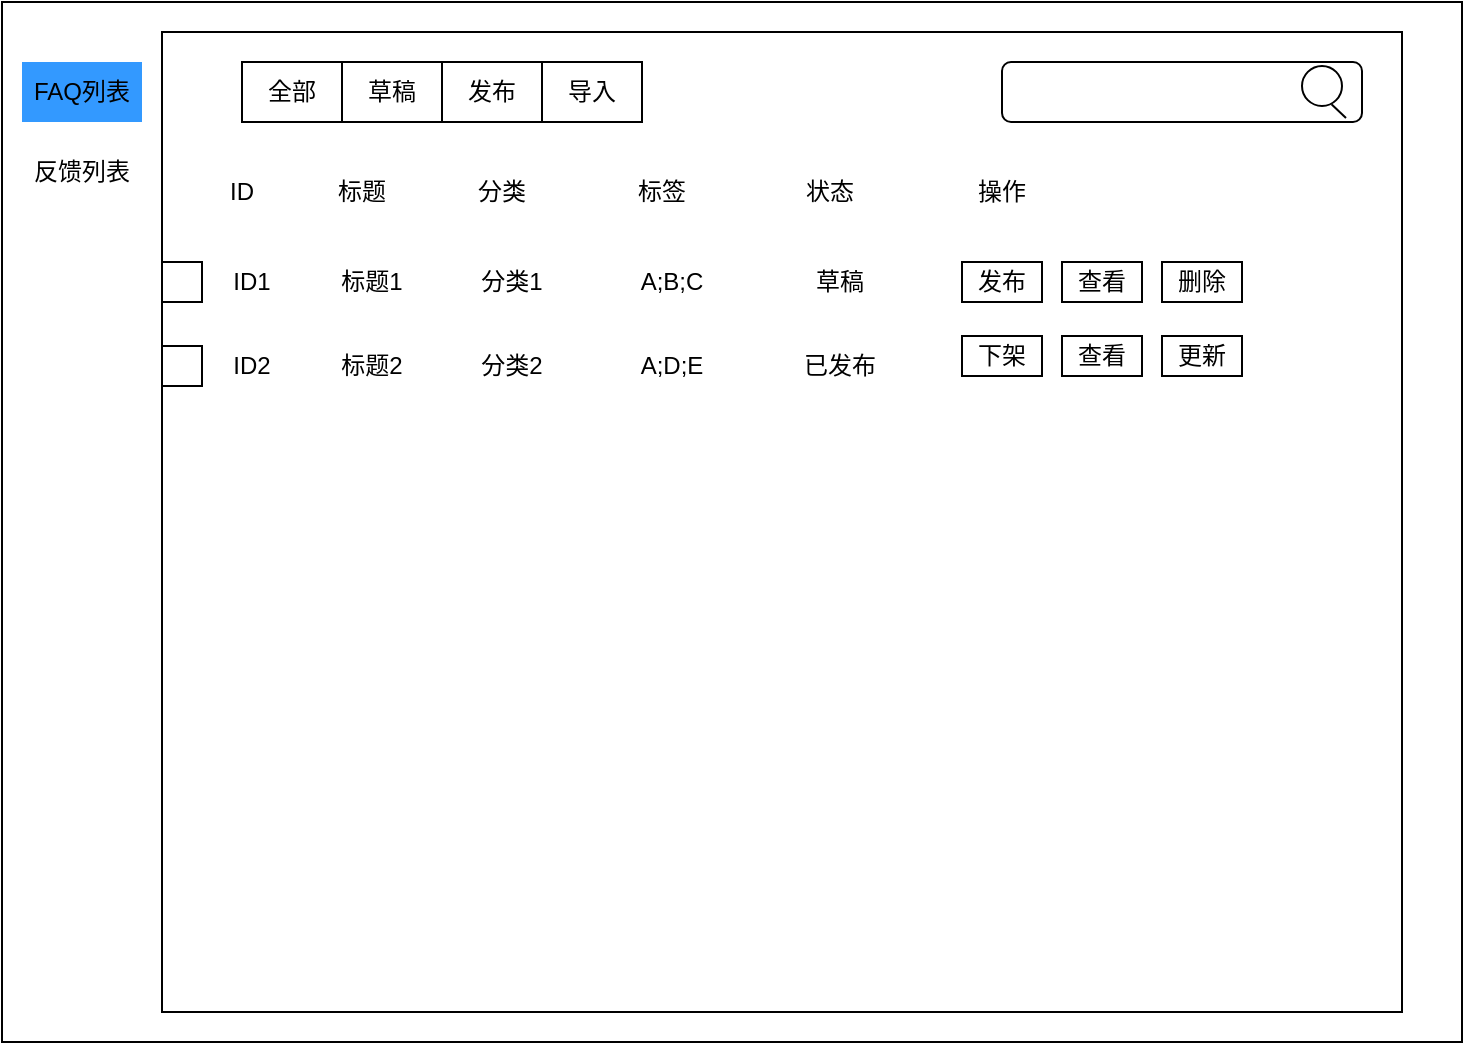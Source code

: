 <mxfile version="24.2.5" type="github">
  <diagram name="第 1 页" id="4bV1xW46nVY4Pf9X2hRi">
    <mxGraphModel dx="1535" dy="838" grid="1" gridSize="10" guides="1" tooltips="1" connect="1" arrows="1" fold="1" page="1" pageScale="1" pageWidth="827" pageHeight="1169" math="0" shadow="0">
      <root>
        <mxCell id="0" />
        <mxCell id="1" parent="0" />
        <mxCell id="X1Csc4AVLxiHJh4jynjV-7" value="" style="rounded=0;whiteSpace=wrap;html=1;" parent="1" vertex="1">
          <mxGeometry x="30" y="80" width="730" height="520" as="geometry" />
        </mxCell>
        <mxCell id="X1Csc4AVLxiHJh4jynjV-3" value="FAQ列表" style="text;html=1;align=center;verticalAlign=middle;whiteSpace=wrap;rounded=0;fillColor=#3399FF;" parent="1" vertex="1">
          <mxGeometry x="40" y="110" width="60" height="30" as="geometry" />
        </mxCell>
        <mxCell id="X1Csc4AVLxiHJh4jynjV-4" value="反馈列表" style="text;html=1;align=center;verticalAlign=middle;whiteSpace=wrap;rounded=0;" parent="1" vertex="1">
          <mxGeometry x="40" y="150" width="60" height="30" as="geometry" />
        </mxCell>
        <mxCell id="X1Csc4AVLxiHJh4jynjV-5" value="" style="rounded=0;whiteSpace=wrap;html=1;" parent="1" vertex="1">
          <mxGeometry x="110" y="95" width="620" height="490" as="geometry" />
        </mxCell>
        <mxCell id="X1Csc4AVLxiHJh4jynjV-6" value="全部" style="rounded=0;whiteSpace=wrap;html=1;" parent="1" vertex="1">
          <mxGeometry x="150" y="110" width="50" height="30" as="geometry" />
        </mxCell>
        <mxCell id="X1Csc4AVLxiHJh4jynjV-8" value="草稿" style="rounded=0;whiteSpace=wrap;html=1;" parent="1" vertex="1">
          <mxGeometry x="200" y="110" width="50" height="30" as="geometry" />
        </mxCell>
        <mxCell id="X1Csc4AVLxiHJh4jynjV-9" value="发布" style="rounded=0;whiteSpace=wrap;html=1;" parent="1" vertex="1">
          <mxGeometry x="250" y="110" width="50" height="30" as="geometry" />
        </mxCell>
        <mxCell id="X1Csc4AVLxiHJh4jynjV-10" value="" style="rounded=1;whiteSpace=wrap;html=1;align=center;verticalAlign=middle;fontFamily=Helvetica;fontSize=12;fontColor=default;fillColor=none;gradientColor=none;" parent="1" vertex="1">
          <mxGeometry x="530" y="110" width="180" height="30" as="geometry" />
        </mxCell>
        <mxCell id="X1Csc4AVLxiHJh4jynjV-12" value="" style="ellipse;whiteSpace=wrap;html=1;aspect=fixed;rounded=0;align=center;verticalAlign=middle;fontFamily=Helvetica;fontSize=12;fontColor=default;fillColor=none;gradientColor=none;" parent="1" vertex="1">
          <mxGeometry x="680" y="112" width="20" height="20" as="geometry" />
        </mxCell>
        <mxCell id="X1Csc4AVLxiHJh4jynjV-13" value="" style="endArrow=none;html=1;rounded=0;fontFamily=Helvetica;fontSize=12;fontColor=default;entryX=0.677;entryY=0.286;entryDx=0;entryDy=0;entryPerimeter=0;" parent="1" edge="1">
          <mxGeometry width="50" height="50" relative="1" as="geometry">
            <mxPoint x="702" y="138" as="sourcePoint" />
            <mxPoint x="694.74" y="131.14" as="targetPoint" />
          </mxGeometry>
        </mxCell>
        <mxCell id="X1Csc4AVLxiHJh4jynjV-14" value="ID" style="text;html=1;align=center;verticalAlign=middle;whiteSpace=wrap;rounded=0;fontFamily=Helvetica;fontSize=12;fontColor=default;" parent="1" vertex="1">
          <mxGeometry x="120" y="160" width="60" height="30" as="geometry" />
        </mxCell>
        <mxCell id="X1Csc4AVLxiHJh4jynjV-15" value="标题" style="text;html=1;align=center;verticalAlign=middle;whiteSpace=wrap;rounded=0;fontFamily=Helvetica;fontSize=12;fontColor=default;" parent="1" vertex="1">
          <mxGeometry x="180" y="160" width="60" height="30" as="geometry" />
        </mxCell>
        <mxCell id="X1Csc4AVLxiHJh4jynjV-16" value="分类" style="text;html=1;align=center;verticalAlign=middle;whiteSpace=wrap;rounded=0;fontFamily=Helvetica;fontSize=12;fontColor=default;" parent="1" vertex="1">
          <mxGeometry x="250" y="160" width="60" height="30" as="geometry" />
        </mxCell>
        <mxCell id="X1Csc4AVLxiHJh4jynjV-17" value="标签" style="text;html=1;align=center;verticalAlign=middle;whiteSpace=wrap;rounded=0;fontFamily=Helvetica;fontSize=12;fontColor=default;" parent="1" vertex="1">
          <mxGeometry x="330" y="160" width="60" height="30" as="geometry" />
        </mxCell>
        <mxCell id="X1Csc4AVLxiHJh4jynjV-18" value="状态" style="text;html=1;align=center;verticalAlign=middle;whiteSpace=wrap;rounded=0;fontFamily=Helvetica;fontSize=12;fontColor=default;" parent="1" vertex="1">
          <mxGeometry x="413.5" y="160" width="60" height="30" as="geometry" />
        </mxCell>
        <mxCell id="7pcSFn1s5-ByuMfFeure-1" value="ID1" style="text;html=1;align=center;verticalAlign=middle;whiteSpace=wrap;rounded=0;fontFamily=Helvetica;fontSize=12;fontColor=default;" vertex="1" parent="1">
          <mxGeometry x="125" y="205" width="60" height="30" as="geometry" />
        </mxCell>
        <mxCell id="7pcSFn1s5-ByuMfFeure-2" value="标题1" style="text;html=1;align=center;verticalAlign=middle;whiteSpace=wrap;rounded=0;fontFamily=Helvetica;fontSize=12;fontColor=default;" vertex="1" parent="1">
          <mxGeometry x="185" y="205" width="60" height="30" as="geometry" />
        </mxCell>
        <mxCell id="7pcSFn1s5-ByuMfFeure-3" value="分类1" style="text;html=1;align=center;verticalAlign=middle;whiteSpace=wrap;rounded=0;fontFamily=Helvetica;fontSize=12;fontColor=default;" vertex="1" parent="1">
          <mxGeometry x="255" y="205" width="60" height="30" as="geometry" />
        </mxCell>
        <mxCell id="7pcSFn1s5-ByuMfFeure-4" value="A;B;C" style="text;html=1;align=center;verticalAlign=middle;whiteSpace=wrap;rounded=0;fontFamily=Helvetica;fontSize=12;fontColor=default;" vertex="1" parent="1">
          <mxGeometry x="335" y="205" width="60" height="30" as="geometry" />
        </mxCell>
        <mxCell id="7pcSFn1s5-ByuMfFeure-5" value="草稿" style="text;html=1;align=center;verticalAlign=middle;whiteSpace=wrap;rounded=0;fontFamily=Helvetica;fontSize=12;fontColor=default;" vertex="1" parent="1">
          <mxGeometry x="418.5" y="205" width="60" height="30" as="geometry" />
        </mxCell>
        <mxCell id="7pcSFn1s5-ByuMfFeure-6" value="ID2" style="text;html=1;align=center;verticalAlign=middle;whiteSpace=wrap;rounded=0;fontFamily=Helvetica;fontSize=12;fontColor=default;" vertex="1" parent="1">
          <mxGeometry x="125" y="247" width="60" height="30" as="geometry" />
        </mxCell>
        <mxCell id="7pcSFn1s5-ByuMfFeure-7" value="标题2" style="text;html=1;align=center;verticalAlign=middle;whiteSpace=wrap;rounded=0;fontFamily=Helvetica;fontSize=12;fontColor=default;" vertex="1" parent="1">
          <mxGeometry x="185" y="247" width="60" height="30" as="geometry" />
        </mxCell>
        <mxCell id="7pcSFn1s5-ByuMfFeure-8" value="分类2" style="text;html=1;align=center;verticalAlign=middle;whiteSpace=wrap;rounded=0;fontFamily=Helvetica;fontSize=12;fontColor=default;" vertex="1" parent="1">
          <mxGeometry x="255" y="247" width="60" height="30" as="geometry" />
        </mxCell>
        <mxCell id="7pcSFn1s5-ByuMfFeure-9" value="A;D;E" style="text;html=1;align=center;verticalAlign=middle;whiteSpace=wrap;rounded=0;fontFamily=Helvetica;fontSize=12;fontColor=default;" vertex="1" parent="1">
          <mxGeometry x="335" y="247" width="60" height="30" as="geometry" />
        </mxCell>
        <mxCell id="7pcSFn1s5-ByuMfFeure-10" value="已发布" style="text;html=1;align=center;verticalAlign=middle;whiteSpace=wrap;rounded=0;fontFamily=Helvetica;fontSize=12;fontColor=default;" vertex="1" parent="1">
          <mxGeometry x="418.5" y="247" width="60" height="30" as="geometry" />
        </mxCell>
        <mxCell id="7pcSFn1s5-ByuMfFeure-11" value="操作" style="text;html=1;align=center;verticalAlign=middle;whiteSpace=wrap;rounded=0;fontFamily=Helvetica;fontSize=12;fontColor=default;" vertex="1" parent="1">
          <mxGeometry x="500" y="160" width="60" height="30" as="geometry" />
        </mxCell>
        <mxCell id="7pcSFn1s5-ByuMfFeure-15" value="" style="rounded=0;whiteSpace=wrap;html=1;" vertex="1" parent="1">
          <mxGeometry x="510" y="210" width="40" height="20" as="geometry" />
        </mxCell>
        <mxCell id="7pcSFn1s5-ByuMfFeure-14" value="发布" style="text;html=1;align=center;verticalAlign=middle;whiteSpace=wrap;rounded=0;fontFamily=Helvetica;fontSize=12;fontColor=default;" vertex="1" parent="1">
          <mxGeometry x="500" y="205" width="60" height="30" as="geometry" />
        </mxCell>
        <mxCell id="7pcSFn1s5-ByuMfFeure-19" value="查看" style="rounded=0;whiteSpace=wrap;html=1;" vertex="1" parent="1">
          <mxGeometry x="560" y="210" width="40" height="20" as="geometry" />
        </mxCell>
        <mxCell id="7pcSFn1s5-ByuMfFeure-20" value="删除" style="rounded=0;whiteSpace=wrap;html=1;" vertex="1" parent="1">
          <mxGeometry x="610" y="210" width="40" height="20" as="geometry" />
        </mxCell>
        <mxCell id="7pcSFn1s5-ByuMfFeure-22" value="下架" style="rounded=0;whiteSpace=wrap;html=1;" vertex="1" parent="1">
          <mxGeometry x="510" y="247" width="40" height="20" as="geometry" />
        </mxCell>
        <mxCell id="7pcSFn1s5-ByuMfFeure-23" value="查看" style="rounded=0;whiteSpace=wrap;html=1;" vertex="1" parent="1">
          <mxGeometry x="560" y="247" width="40" height="20" as="geometry" />
        </mxCell>
        <mxCell id="7pcSFn1s5-ByuMfFeure-24" value="更新" style="rounded=0;whiteSpace=wrap;html=1;" vertex="1" parent="1">
          <mxGeometry x="610" y="247" width="40" height="20" as="geometry" />
        </mxCell>
        <mxCell id="7pcSFn1s5-ByuMfFeure-26" value="" style="whiteSpace=wrap;html=1;aspect=fixed;" vertex="1" parent="1">
          <mxGeometry x="110" y="210" width="20" height="20" as="geometry" />
        </mxCell>
        <mxCell id="7pcSFn1s5-ByuMfFeure-27" value="" style="whiteSpace=wrap;html=1;aspect=fixed;" vertex="1" parent="1">
          <mxGeometry x="110" y="252" width="20" height="20" as="geometry" />
        </mxCell>
        <mxCell id="7pcSFn1s5-ByuMfFeure-29" value="导入" style="rounded=0;whiteSpace=wrap;html=1;" vertex="1" parent="1">
          <mxGeometry x="300" y="110" width="50" height="30" as="geometry" />
        </mxCell>
      </root>
    </mxGraphModel>
  </diagram>
</mxfile>
